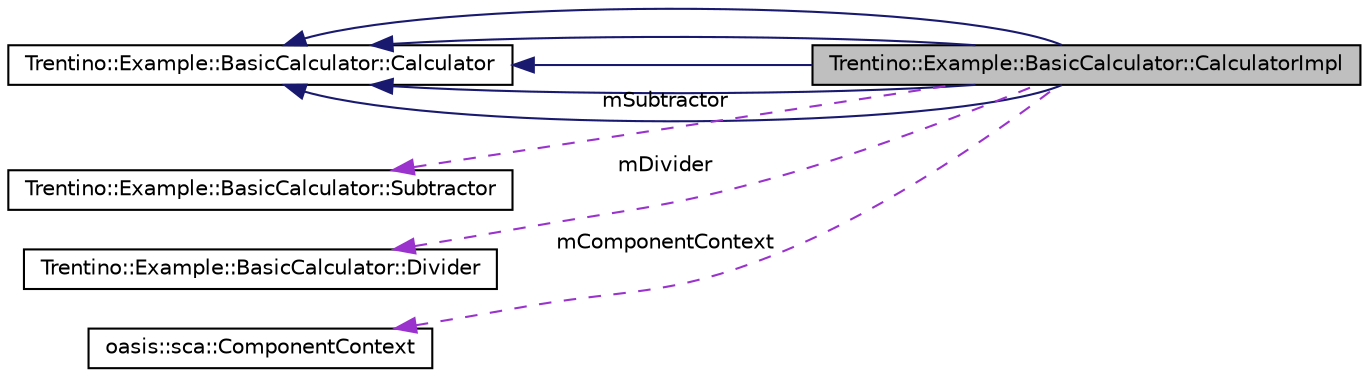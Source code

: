 digraph G
{
  edge [fontname="Helvetica",fontsize="10",labelfontname="Helvetica",labelfontsize="10"];
  node [fontname="Helvetica",fontsize="10",shape=record];
  rankdir="LR";
  Node1 [label="Trentino::Example::BasicCalculator::CalculatorImpl",height=0.2,width=0.4,color="black", fillcolor="grey75", style="filled" fontcolor="black"];
  Node2 -> Node1 [dir="back",color="midnightblue",fontsize="10",style="solid",fontname="Helvetica"];
  Node2 [label="Trentino::Example::BasicCalculator::Calculator",height=0.2,width=0.4,color="black", fillcolor="white", style="filled",URL="$class_trentino_1_1_example_1_1_basic_calculator_1_1_calculator.html",tooltip="Calculator interface testcode."];
  Node2 -> Node1 [dir="back",color="midnightblue",fontsize="10",style="solid",fontname="Helvetica"];
  Node2 -> Node1 [dir="back",color="midnightblue",fontsize="10",style="solid",fontname="Helvetica"];
  Node2 -> Node1 [dir="back",color="midnightblue",fontsize="10",style="solid",fontname="Helvetica"];
  Node2 -> Node1 [dir="back",color="midnightblue",fontsize="10",style="solid",fontname="Helvetica"];
  Node3 -> Node1 [dir="back",color="darkorchid3",fontsize="10",style="dashed",label=" mSubtractor" ,fontname="Helvetica"];
  Node3 [label="Trentino::Example::BasicCalculator::Subtractor",height=0.2,width=0.4,color="black", fillcolor="white", style="filled",URL="$class_trentino_1_1_example_1_1_basic_calculator_1_1_subtractor.html",tooltip="Subtractor interface testcode."];
  Node4 -> Node1 [dir="back",color="darkorchid3",fontsize="10",style="dashed",label=" mDivider" ,fontname="Helvetica"];
  Node4 [label="Trentino::Example::BasicCalculator::Divider",height=0.2,width=0.4,color="black", fillcolor="white", style="filled",URL="$class_trentino_1_1_example_1_1_basic_calculator_1_1_divider.html",tooltip="Divider interface testcode."];
  Node5 -> Node1 [dir="back",color="darkorchid3",fontsize="10",style="dashed",label=" mComponentContext" ,fontname="Helvetica"];
  Node5 [label="oasis::sca::ComponentContext",height=0.2,width=0.4,color="black", fillcolor="white", style="filled",URL="$classoasis_1_1sca_1_1_component_context.html",tooltip="ComponentContext interface testcode."];
}
